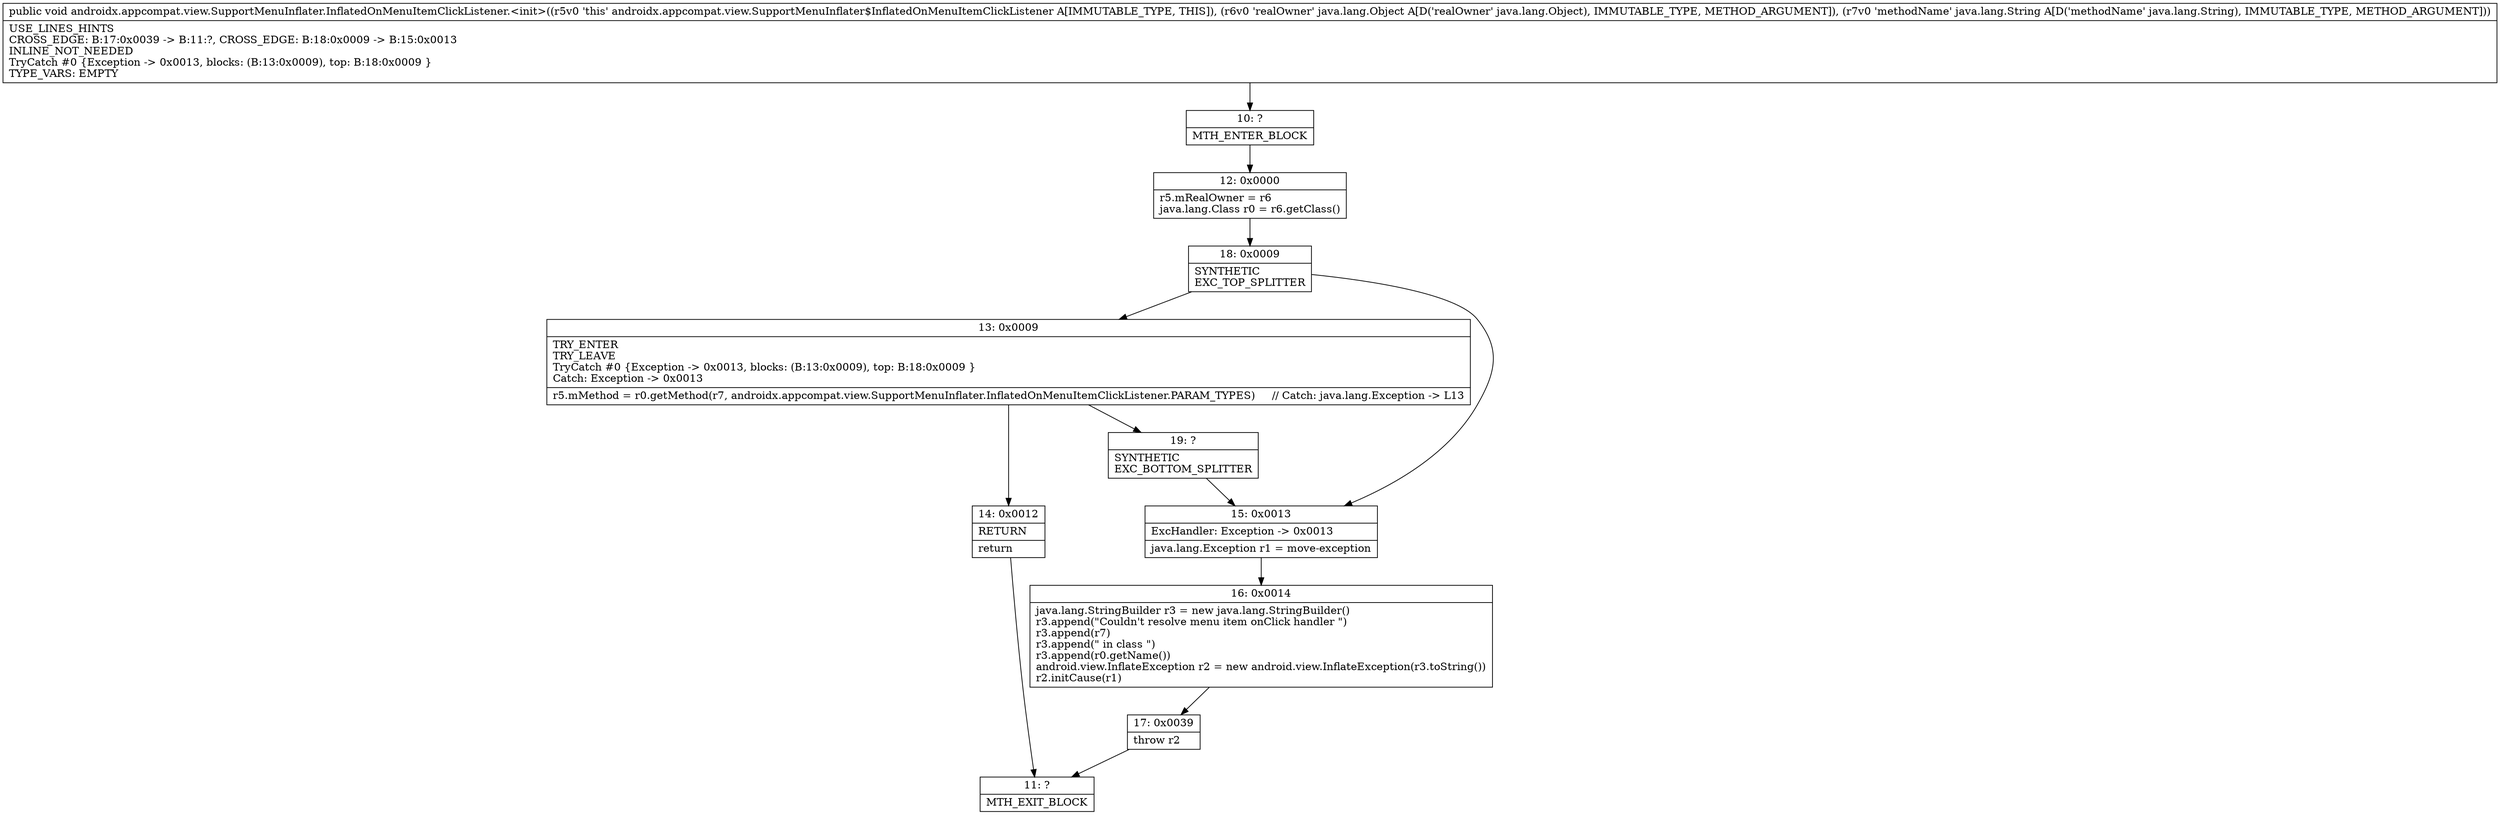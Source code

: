 digraph "CFG forandroidx.appcompat.view.SupportMenuInflater.InflatedOnMenuItemClickListener.\<init\>(Ljava\/lang\/Object;Ljava\/lang\/String;)V" {
Node_10 [shape=record,label="{10\:\ ?|MTH_ENTER_BLOCK\l}"];
Node_12 [shape=record,label="{12\:\ 0x0000|r5.mRealOwner = r6\ljava.lang.Class r0 = r6.getClass()\l}"];
Node_18 [shape=record,label="{18\:\ 0x0009|SYNTHETIC\lEXC_TOP_SPLITTER\l}"];
Node_13 [shape=record,label="{13\:\ 0x0009|TRY_ENTER\lTRY_LEAVE\lTryCatch #0 \{Exception \-\> 0x0013, blocks: (B:13:0x0009), top: B:18:0x0009 \}\lCatch: Exception \-\> 0x0013\l|r5.mMethod = r0.getMethod(r7, androidx.appcompat.view.SupportMenuInflater.InflatedOnMenuItemClickListener.PARAM_TYPES)     \/\/ Catch: java.lang.Exception \-\> L13\l}"];
Node_14 [shape=record,label="{14\:\ 0x0012|RETURN\l|return\l}"];
Node_11 [shape=record,label="{11\:\ ?|MTH_EXIT_BLOCK\l}"];
Node_19 [shape=record,label="{19\:\ ?|SYNTHETIC\lEXC_BOTTOM_SPLITTER\l}"];
Node_15 [shape=record,label="{15\:\ 0x0013|ExcHandler: Exception \-\> 0x0013\l|java.lang.Exception r1 = move\-exception\l}"];
Node_16 [shape=record,label="{16\:\ 0x0014|java.lang.StringBuilder r3 = new java.lang.StringBuilder()\lr3.append(\"Couldn't resolve menu item onClick handler \")\lr3.append(r7)\lr3.append(\" in class \")\lr3.append(r0.getName())\landroid.view.InflateException r2 = new android.view.InflateException(r3.toString())\lr2.initCause(r1)\l}"];
Node_17 [shape=record,label="{17\:\ 0x0039|throw r2\l}"];
MethodNode[shape=record,label="{public void androidx.appcompat.view.SupportMenuInflater.InflatedOnMenuItemClickListener.\<init\>((r5v0 'this' androidx.appcompat.view.SupportMenuInflater$InflatedOnMenuItemClickListener A[IMMUTABLE_TYPE, THIS]), (r6v0 'realOwner' java.lang.Object A[D('realOwner' java.lang.Object), IMMUTABLE_TYPE, METHOD_ARGUMENT]), (r7v0 'methodName' java.lang.String A[D('methodName' java.lang.String), IMMUTABLE_TYPE, METHOD_ARGUMENT]))  | USE_LINES_HINTS\lCROSS_EDGE: B:17:0x0039 \-\> B:11:?, CROSS_EDGE: B:18:0x0009 \-\> B:15:0x0013\lINLINE_NOT_NEEDED\lTryCatch #0 \{Exception \-\> 0x0013, blocks: (B:13:0x0009), top: B:18:0x0009 \}\lTYPE_VARS: EMPTY\l}"];
MethodNode -> Node_10;Node_10 -> Node_12;
Node_12 -> Node_18;
Node_18 -> Node_13;
Node_18 -> Node_15;
Node_13 -> Node_14;
Node_13 -> Node_19;
Node_14 -> Node_11;
Node_19 -> Node_15;
Node_15 -> Node_16;
Node_16 -> Node_17;
Node_17 -> Node_11;
}

